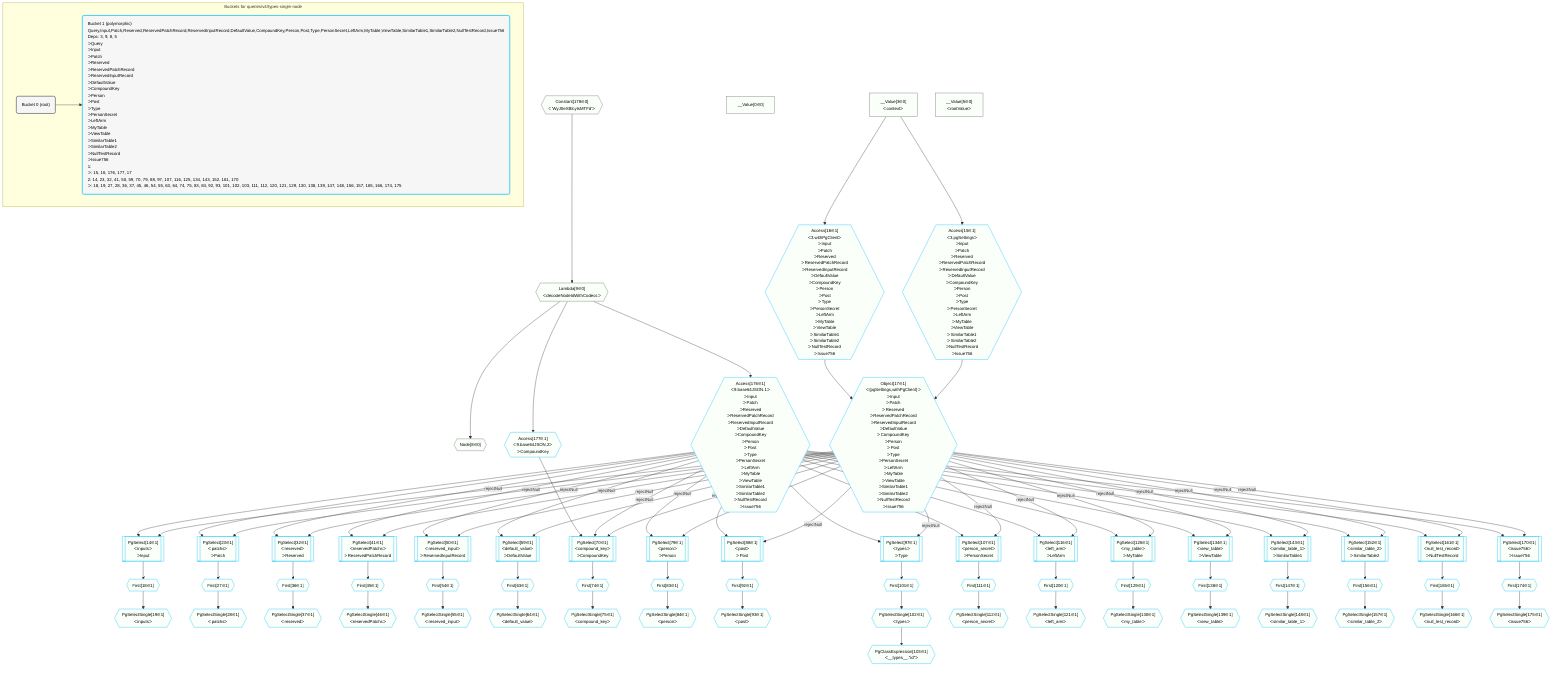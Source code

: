 %%{init: {'themeVariables': { 'fontSize': '12px'}}}%%
graph TD
    classDef path fill:#eee,stroke:#000,color:#000
    classDef plan fill:#fff,stroke-width:1px,color:#000
    classDef itemplan fill:#fff,stroke-width:2px,color:#000
    classDef unbatchedplan fill:#dff,stroke-width:1px,color:#000
    classDef sideeffectplan fill:#fcc,stroke-width:2px,color:#000
    classDef bucket fill:#f6f6f6,color:#000,stroke-width:2px,text-align:left


    %% plan dependencies
    Node8{{"Node[8∈0]"}}:::plan
    Lambda9{{"Lambda[9∈0]<br />ᐸdecodeNodeIdWithCodecsᐳ"}}:::plan
    Lambda9 --> Node8
    Constant178{{"Constant[178∈0]<br />ᐸ'WyJ0eXBlcyIsMTFd'ᐳ"}}:::plan
    Constant178 --> Lambda9
    __Value0["__Value[0∈0]"]:::plan
    __Value3["__Value[3∈0]<br />ᐸcontextᐳ"]:::plan
    __Value5["__Value[5∈0]<br />ᐸrootValueᐳ"]:::plan
    PgSelect70[["PgSelect[70∈1]<br />ᐸcompound_keyᐳ<br />ᐳCompoundKey"]]:::plan
    Object17{{"Object[17∈1]<br />ᐸ{pgSettings,withPgClient}ᐳ<br />ᐳInput<br />ᐳPatch<br />ᐳReserved<br />ᐳReservedPatchRecord<br />ᐳReservedInputRecord<br />ᐳDefaultValue<br />ᐳCompoundKey<br />ᐳPerson<br />ᐳPost<br />ᐳType<br />ᐳPersonSecret<br />ᐳLeftArm<br />ᐳMyTable<br />ᐳViewTable<br />ᐳSimilarTable1<br />ᐳSimilarTable2<br />ᐳNullTestRecord<br />ᐳIssue756"}}:::plan
    Access176{{"Access[176∈1]<br />ᐸ9.base64JSON.1ᐳ<br />ᐳInput<br />ᐳPatch<br />ᐳReserved<br />ᐳReservedPatchRecord<br />ᐳReservedInputRecord<br />ᐳDefaultValue<br />ᐳCompoundKey<br />ᐳPerson<br />ᐳPost<br />ᐳType<br />ᐳPersonSecret<br />ᐳLeftArm<br />ᐳMyTable<br />ᐳViewTable<br />ᐳSimilarTable1<br />ᐳSimilarTable2<br />ᐳNullTestRecord<br />ᐳIssue756"}}:::plan
    Access177{{"Access[177∈1]<br />ᐸ9.base64JSON.2ᐳ<br />ᐳCompoundKey"}}:::plan
    Object17 -->|rejectNull| PgSelect70
    Access176 -->|rejectNull| PgSelect70
    Access177 --> PgSelect70
    PgSelect14[["PgSelect[14∈1]<br />ᐸinputsᐳ<br />ᐳInput"]]:::plan
    Object17 -->|rejectNull| PgSelect14
    Access176 --> PgSelect14
    Access15{{"Access[15∈1]<br />ᐸ3.pgSettingsᐳ<br />ᐳInput<br />ᐳPatch<br />ᐳReserved<br />ᐳReservedPatchRecord<br />ᐳReservedInputRecord<br />ᐳDefaultValue<br />ᐳCompoundKey<br />ᐳPerson<br />ᐳPost<br />ᐳType<br />ᐳPersonSecret<br />ᐳLeftArm<br />ᐳMyTable<br />ᐳViewTable<br />ᐳSimilarTable1<br />ᐳSimilarTable2<br />ᐳNullTestRecord<br />ᐳIssue756"}}:::plan
    Access16{{"Access[16∈1]<br />ᐸ3.withPgClientᐳ<br />ᐳInput<br />ᐳPatch<br />ᐳReserved<br />ᐳReservedPatchRecord<br />ᐳReservedInputRecord<br />ᐳDefaultValue<br />ᐳCompoundKey<br />ᐳPerson<br />ᐳPost<br />ᐳType<br />ᐳPersonSecret<br />ᐳLeftArm<br />ᐳMyTable<br />ᐳViewTable<br />ᐳSimilarTable1<br />ᐳSimilarTable2<br />ᐳNullTestRecord<br />ᐳIssue756"}}:::plan
    Access15 & Access16 --> Object17
    PgSelect23[["PgSelect[23∈1]<br />ᐸpatchsᐳ<br />ᐳPatch"]]:::plan
    Object17 -->|rejectNull| PgSelect23
    Access176 --> PgSelect23
    PgSelect32[["PgSelect[32∈1]<br />ᐸreservedᐳ<br />ᐳReserved"]]:::plan
    Object17 -->|rejectNull| PgSelect32
    Access176 --> PgSelect32
    PgSelect41[["PgSelect[41∈1]<br />ᐸreservedPatchsᐳ<br />ᐳReservedPatchRecord"]]:::plan
    Object17 -->|rejectNull| PgSelect41
    Access176 --> PgSelect41
    PgSelect50[["PgSelect[50∈1]<br />ᐸreserved_inputᐳ<br />ᐳReservedInputRecord"]]:::plan
    Object17 -->|rejectNull| PgSelect50
    Access176 --> PgSelect50
    PgSelect59[["PgSelect[59∈1]<br />ᐸdefault_valueᐳ<br />ᐳDefaultValue"]]:::plan
    Object17 -->|rejectNull| PgSelect59
    Access176 --> PgSelect59
    PgSelect79[["PgSelect[79∈1]<br />ᐸpersonᐳ<br />ᐳPerson"]]:::plan
    Object17 -->|rejectNull| PgSelect79
    Access176 --> PgSelect79
    PgSelect88[["PgSelect[88∈1]<br />ᐸpostᐳ<br />ᐳPost"]]:::plan
    Object17 -->|rejectNull| PgSelect88
    Access176 --> PgSelect88
    PgSelect97[["PgSelect[97∈1]<br />ᐸtypesᐳ<br />ᐳType"]]:::plan
    Object17 -->|rejectNull| PgSelect97
    Access176 --> PgSelect97
    PgSelect107[["PgSelect[107∈1]<br />ᐸperson_secretᐳ<br />ᐳPersonSecret"]]:::plan
    Object17 -->|rejectNull| PgSelect107
    Access176 --> PgSelect107
    PgSelect116[["PgSelect[116∈1]<br />ᐸleft_armᐳ<br />ᐳLeftArm"]]:::plan
    Object17 -->|rejectNull| PgSelect116
    Access176 --> PgSelect116
    PgSelect125[["PgSelect[125∈1]<br />ᐸmy_tableᐳ<br />ᐳMyTable"]]:::plan
    Object17 -->|rejectNull| PgSelect125
    Access176 --> PgSelect125
    PgSelect134[["PgSelect[134∈1]<br />ᐸview_tableᐳ<br />ᐳViewTable"]]:::plan
    Object17 -->|rejectNull| PgSelect134
    Access176 --> PgSelect134
    PgSelect143[["PgSelect[143∈1]<br />ᐸsimilar_table_1ᐳ<br />ᐳSimilarTable1"]]:::plan
    Object17 -->|rejectNull| PgSelect143
    Access176 --> PgSelect143
    PgSelect152[["PgSelect[152∈1]<br />ᐸsimilar_table_2ᐳ<br />ᐳSimilarTable2"]]:::plan
    Object17 -->|rejectNull| PgSelect152
    Access176 --> PgSelect152
    PgSelect161[["PgSelect[161∈1]<br />ᐸnull_test_recordᐳ<br />ᐳNullTestRecord"]]:::plan
    Object17 -->|rejectNull| PgSelect161
    Access176 --> PgSelect161
    PgSelect170[["PgSelect[170∈1]<br />ᐸissue756ᐳ<br />ᐳIssue756"]]:::plan
    Object17 -->|rejectNull| PgSelect170
    Access176 --> PgSelect170
    __Value3 --> Access15
    __Value3 --> Access16
    First18{{"First[18∈1]"}}:::plan
    PgSelect14 --> First18
    PgSelectSingle19{{"PgSelectSingle[19∈1]<br />ᐸinputsᐳ"}}:::plan
    First18 --> PgSelectSingle19
    First27{{"First[27∈1]"}}:::plan
    PgSelect23 --> First27
    PgSelectSingle28{{"PgSelectSingle[28∈1]<br />ᐸpatchsᐳ"}}:::plan
    First27 --> PgSelectSingle28
    First36{{"First[36∈1]"}}:::plan
    PgSelect32 --> First36
    PgSelectSingle37{{"PgSelectSingle[37∈1]<br />ᐸreservedᐳ"}}:::plan
    First36 --> PgSelectSingle37
    First45{{"First[45∈1]"}}:::plan
    PgSelect41 --> First45
    PgSelectSingle46{{"PgSelectSingle[46∈1]<br />ᐸreservedPatchsᐳ"}}:::plan
    First45 --> PgSelectSingle46
    First54{{"First[54∈1]"}}:::plan
    PgSelect50 --> First54
    PgSelectSingle55{{"PgSelectSingle[55∈1]<br />ᐸreserved_inputᐳ"}}:::plan
    First54 --> PgSelectSingle55
    First63{{"First[63∈1]"}}:::plan
    PgSelect59 --> First63
    PgSelectSingle64{{"PgSelectSingle[64∈1]<br />ᐸdefault_valueᐳ"}}:::plan
    First63 --> PgSelectSingle64
    First74{{"First[74∈1]"}}:::plan
    PgSelect70 --> First74
    PgSelectSingle75{{"PgSelectSingle[75∈1]<br />ᐸcompound_keyᐳ"}}:::plan
    First74 --> PgSelectSingle75
    First83{{"First[83∈1]"}}:::plan
    PgSelect79 --> First83
    PgSelectSingle84{{"PgSelectSingle[84∈1]<br />ᐸpersonᐳ"}}:::plan
    First83 --> PgSelectSingle84
    First92{{"First[92∈1]"}}:::plan
    PgSelect88 --> First92
    PgSelectSingle93{{"PgSelectSingle[93∈1]<br />ᐸpostᐳ"}}:::plan
    First92 --> PgSelectSingle93
    First101{{"First[101∈1]"}}:::plan
    PgSelect97 --> First101
    PgSelectSingle102{{"PgSelectSingle[102∈1]<br />ᐸtypesᐳ"}}:::plan
    First101 --> PgSelectSingle102
    PgClassExpression103{{"PgClassExpression[103∈1]<br />ᐸ__types__.”id”ᐳ"}}:::plan
    PgSelectSingle102 --> PgClassExpression103
    First111{{"First[111∈1]"}}:::plan
    PgSelect107 --> First111
    PgSelectSingle112{{"PgSelectSingle[112∈1]<br />ᐸperson_secretᐳ"}}:::plan
    First111 --> PgSelectSingle112
    First120{{"First[120∈1]"}}:::plan
    PgSelect116 --> First120
    PgSelectSingle121{{"PgSelectSingle[121∈1]<br />ᐸleft_armᐳ"}}:::plan
    First120 --> PgSelectSingle121
    First129{{"First[129∈1]"}}:::plan
    PgSelect125 --> First129
    PgSelectSingle130{{"PgSelectSingle[130∈1]<br />ᐸmy_tableᐳ"}}:::plan
    First129 --> PgSelectSingle130
    First138{{"First[138∈1]"}}:::plan
    PgSelect134 --> First138
    PgSelectSingle139{{"PgSelectSingle[139∈1]<br />ᐸview_tableᐳ"}}:::plan
    First138 --> PgSelectSingle139
    First147{{"First[147∈1]"}}:::plan
    PgSelect143 --> First147
    PgSelectSingle148{{"PgSelectSingle[148∈1]<br />ᐸsimilar_table_1ᐳ"}}:::plan
    First147 --> PgSelectSingle148
    First156{{"First[156∈1]"}}:::plan
    PgSelect152 --> First156
    PgSelectSingle157{{"PgSelectSingle[157∈1]<br />ᐸsimilar_table_2ᐳ"}}:::plan
    First156 --> PgSelectSingle157
    First165{{"First[165∈1]"}}:::plan
    PgSelect161 --> First165
    PgSelectSingle166{{"PgSelectSingle[166∈1]<br />ᐸnull_test_recordᐳ"}}:::plan
    First165 --> PgSelectSingle166
    First174{{"First[174∈1]"}}:::plan
    PgSelect170 --> First174
    PgSelectSingle175{{"PgSelectSingle[175∈1]<br />ᐸissue756ᐳ"}}:::plan
    First174 --> PgSelectSingle175
    Lambda9 --> Access176
    Lambda9 --> Access177

    %% define steps

    subgraph "Buckets for queries/v4/types-single-node"
    Bucket0("Bucket 0 (root)"):::bucket
    classDef bucket0 stroke:#696969
    class Bucket0,__Value0,__Value3,__Value5,Node8,Lambda9,Constant178 bucket0
    Bucket1("Bucket 1 (polymorphic)<br />Query,Input,Patch,Reserved,ReservedPatchRecord,ReservedInputRecord,DefaultValue,CompoundKey,Person,Post,Type,PersonSecret,LeftArm,MyTable,ViewTable,SimilarTable1,SimilarTable2,NullTestRecord,Issue756<br />Deps: 3, 9, 8, 5<br />ᐳQuery<br />ᐳInput<br />ᐳPatch<br />ᐳReserved<br />ᐳReservedPatchRecord<br />ᐳReservedInputRecord<br />ᐳDefaultValue<br />ᐳCompoundKey<br />ᐳPerson<br />ᐳPost<br />ᐳType<br />ᐳPersonSecret<br />ᐳLeftArm<br />ᐳMyTable<br />ᐳViewTable<br />ᐳSimilarTable1<br />ᐳSimilarTable2<br />ᐳNullTestRecord<br />ᐳIssue756<br />1: <br />ᐳ: 15, 16, 176, 177, 17<br />2: 14, 23, 32, 41, 50, 59, 70, 79, 88, 97, 107, 116, 125, 134, 143, 152, 161, 170<br />ᐳ: 18, 19, 27, 28, 36, 37, 45, 46, 54, 55, 63, 64, 74, 75, 83, 84, 92, 93, 101, 102, 103, 111, 112, 120, 121, 129, 130, 138, 139, 147, 148, 156, 157, 165, 166, 174, 175"):::bucket
    classDef bucket1 stroke:#00bfff
    class Bucket1,PgSelect14,Access15,Access16,Object17,First18,PgSelectSingle19,PgSelect23,First27,PgSelectSingle28,PgSelect32,First36,PgSelectSingle37,PgSelect41,First45,PgSelectSingle46,PgSelect50,First54,PgSelectSingle55,PgSelect59,First63,PgSelectSingle64,PgSelect70,First74,PgSelectSingle75,PgSelect79,First83,PgSelectSingle84,PgSelect88,First92,PgSelectSingle93,PgSelect97,First101,PgSelectSingle102,PgClassExpression103,PgSelect107,First111,PgSelectSingle112,PgSelect116,First120,PgSelectSingle121,PgSelect125,First129,PgSelectSingle130,PgSelect134,First138,PgSelectSingle139,PgSelect143,First147,PgSelectSingle148,PgSelect152,First156,PgSelectSingle157,PgSelect161,First165,PgSelectSingle166,PgSelect170,First174,PgSelectSingle175,Access176,Access177 bucket1
    Bucket0 --> Bucket1
    classDef unary fill:#fafffa,borderWidth:8px
    class Node8,Lambda9,__Value0,__Value3,__Value5,Constant178,PgSelect70,PgSelect14,Object17,PgSelect23,PgSelect32,PgSelect41,PgSelect50,PgSelect59,PgSelect79,PgSelect88,PgSelect97,PgSelect107,PgSelect116,PgSelect125,PgSelect134,PgSelect143,PgSelect152,PgSelect161,PgSelect170,Access15,Access16,First18,PgSelectSingle19,First27,PgSelectSingle28,First36,PgSelectSingle37,First45,PgSelectSingle46,First54,PgSelectSingle55,First63,PgSelectSingle64,First74,PgSelectSingle75,First83,PgSelectSingle84,First92,PgSelectSingle93,First101,PgSelectSingle102,PgClassExpression103,First111,PgSelectSingle112,First120,PgSelectSingle121,First129,PgSelectSingle130,First138,PgSelectSingle139,First147,PgSelectSingle148,First156,PgSelectSingle157,First165,PgSelectSingle166,First174,PgSelectSingle175,Access176,Access177 unary
    end